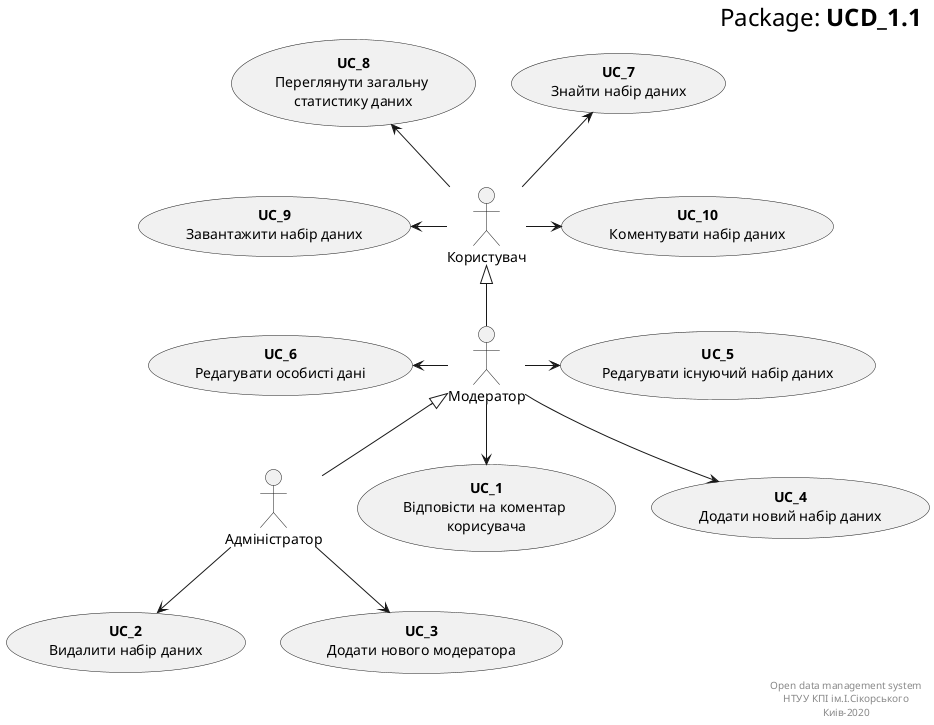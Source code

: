 @startuml

right header
        <font size=24 color=black>Package: <b>UCD_1.1
    end header

actor :Адміністратор: as Admin
actor :Модератор: as Moder
actor :Користувач: as User

usecase "<b>UC_1</b>\nВідповісти на коментар \nкорисувача" as UC_1
usecase "<b>UC_2</b>\nВидалити набір даних" as UC_2
usecase "<b>UC_3</b>\nДодати нового модератора" as UC_3

usecase "<b>UC_4</b>\nДодати новий набір даних" as UC_4
usecase "<b>UC_5</b>\nРедагувати існуючий набір даних" as UC_5
usecase "<b>UC_6</b>\nРедагувати особисті дані" as UC_6

usecase "<b>UC_7</b>\nЗнайти набір даних" as UC_7
usecase "<b>UC_8</b>\nПереглянути загальну \nстатистику даних" as UC_8
usecase "<b>UC_9</b>\nЗавантажити набір даних" as UC_9
usecase "<b>UC_10</b>\nКоментувати набір даних" as UC_10

Admin -u-|> Moder

Moder -u-|> User

Admin -down-> UC_2
Admin -down-> UC_3

Moder --> UC_1
Moder --> UC_4
Moder -right-> UC_5
Moder -left-> UC_6

User -up-> UC_7
User -up-> UC_8
User -left-> UC_9
User -right-> UC_10

    right footer
        Open data management system
        НТУУ КПІ ім.І.Сікорського
        Киів-2020
    end footer
@enduml
